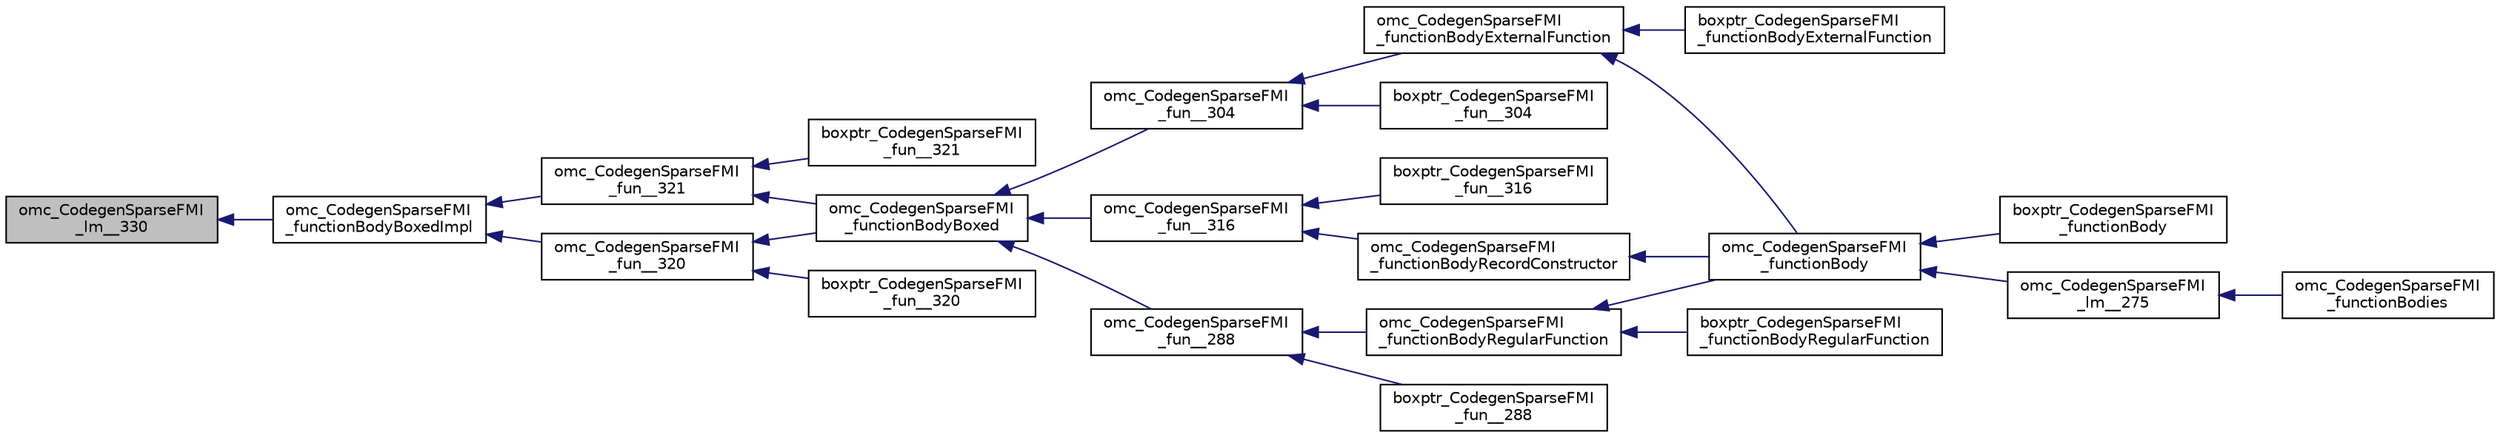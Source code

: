 digraph "omc_CodegenSparseFMI_lm__330"
{
  edge [fontname="Helvetica",fontsize="10",labelfontname="Helvetica",labelfontsize="10"];
  node [fontname="Helvetica",fontsize="10",shape=record];
  rankdir="LR";
  Node188494 [label="omc_CodegenSparseFMI\l_lm__330",height=0.2,width=0.4,color="black", fillcolor="grey75", style="filled", fontcolor="black"];
  Node188494 -> Node188495 [dir="back",color="midnightblue",fontsize="10",style="solid",fontname="Helvetica"];
  Node188495 [label="omc_CodegenSparseFMI\l_functionBodyBoxedImpl",height=0.2,width=0.4,color="black", fillcolor="white", style="filled",URL="$da/d88/_codegen_sparse_f_m_i_8h.html#a374e14fecc50fd4c63813548a397c762"];
  Node188495 -> Node188496 [dir="back",color="midnightblue",fontsize="10",style="solid",fontname="Helvetica"];
  Node188496 [label="omc_CodegenSparseFMI\l_fun__321",height=0.2,width=0.4,color="black", fillcolor="white", style="filled",URL="$d1/d2e/_codegen_sparse_f_m_i_8c.html#a8cade2e4ec39805db763535d48bd114d"];
  Node188496 -> Node188497 [dir="back",color="midnightblue",fontsize="10",style="solid",fontname="Helvetica"];
  Node188497 [label="omc_CodegenSparseFMI\l_functionBodyBoxed",height=0.2,width=0.4,color="black", fillcolor="white", style="filled",URL="$da/d88/_codegen_sparse_f_m_i_8h.html#afbaadfd58af896378134f527670f9d4f"];
  Node188497 -> Node188498 [dir="back",color="midnightblue",fontsize="10",style="solid",fontname="Helvetica"];
  Node188498 [label="omc_CodegenSparseFMI\l_fun__316",height=0.2,width=0.4,color="black", fillcolor="white", style="filled",URL="$d1/d2e/_codegen_sparse_f_m_i_8c.html#a738026f16afd6f8b3c8268d92b370f72"];
  Node188498 -> Node188499 [dir="back",color="midnightblue",fontsize="10",style="solid",fontname="Helvetica"];
  Node188499 [label="omc_CodegenSparseFMI\l_functionBodyRecordConstructor",height=0.2,width=0.4,color="black", fillcolor="white", style="filled",URL="$da/d88/_codegen_sparse_f_m_i_8h.html#adb3b00f50a6550029818d99a604fe774"];
  Node188499 -> Node188500 [dir="back",color="midnightblue",fontsize="10",style="solid",fontname="Helvetica"];
  Node188500 [label="omc_CodegenSparseFMI\l_functionBody",height=0.2,width=0.4,color="black", fillcolor="white", style="filled",URL="$da/d88/_codegen_sparse_f_m_i_8h.html#a8326dd08d50f77b343a0b1e9fdee90d6"];
  Node188500 -> Node188501 [dir="back",color="midnightblue",fontsize="10",style="solid",fontname="Helvetica"];
  Node188501 [label="boxptr_CodegenSparseFMI\l_functionBody",height=0.2,width=0.4,color="black", fillcolor="white", style="filled",URL="$da/d88/_codegen_sparse_f_m_i_8h.html#a1450c37977ff46f0a318f1740d46b3a2"];
  Node188500 -> Node188502 [dir="back",color="midnightblue",fontsize="10",style="solid",fontname="Helvetica"];
  Node188502 [label="omc_CodegenSparseFMI\l_lm__275",height=0.2,width=0.4,color="black", fillcolor="white", style="filled",URL="$d1/d2e/_codegen_sparse_f_m_i_8c.html#afa6f1fb10983410b266344362bafabb7"];
  Node188502 -> Node188503 [dir="back",color="midnightblue",fontsize="10",style="solid",fontname="Helvetica"];
  Node188503 [label="omc_CodegenSparseFMI\l_functionBodies",height=0.2,width=0.4,color="black", fillcolor="white", style="filled",URL="$da/d88/_codegen_sparse_f_m_i_8h.html#ad5d463f801d993e3be31d7c8963771af"];
  Node188498 -> Node188504 [dir="back",color="midnightblue",fontsize="10",style="solid",fontname="Helvetica"];
  Node188504 [label="boxptr_CodegenSparseFMI\l_fun__316",height=0.2,width=0.4,color="black", fillcolor="white", style="filled",URL="$d1/d2e/_codegen_sparse_f_m_i_8c.html#aeddda500cef7cab44010ce995176980d"];
  Node188497 -> Node188505 [dir="back",color="midnightblue",fontsize="10",style="solid",fontname="Helvetica"];
  Node188505 [label="omc_CodegenSparseFMI\l_fun__304",height=0.2,width=0.4,color="black", fillcolor="white", style="filled",URL="$d1/d2e/_codegen_sparse_f_m_i_8c.html#a57330f93f4e1247ce7fda203c8171622"];
  Node188505 -> Node188506 [dir="back",color="midnightblue",fontsize="10",style="solid",fontname="Helvetica"];
  Node188506 [label="omc_CodegenSparseFMI\l_functionBodyExternalFunction",height=0.2,width=0.4,color="black", fillcolor="white", style="filled",URL="$da/d88/_codegen_sparse_f_m_i_8h.html#a5e09b2cb18858511d73890a0bf42cb90"];
  Node188506 -> Node188507 [dir="back",color="midnightblue",fontsize="10",style="solid",fontname="Helvetica"];
  Node188507 [label="boxptr_CodegenSparseFMI\l_functionBodyExternalFunction",height=0.2,width=0.4,color="black", fillcolor="white", style="filled",URL="$da/d88/_codegen_sparse_f_m_i_8h.html#ab8402f23f28f71b20296d942781c5102"];
  Node188506 -> Node188500 [dir="back",color="midnightblue",fontsize="10",style="solid",fontname="Helvetica"];
  Node188505 -> Node188508 [dir="back",color="midnightblue",fontsize="10",style="solid",fontname="Helvetica"];
  Node188508 [label="boxptr_CodegenSparseFMI\l_fun__304",height=0.2,width=0.4,color="black", fillcolor="white", style="filled",URL="$d1/d2e/_codegen_sparse_f_m_i_8c.html#a970f81b9a93864579b5b583b989ed349"];
  Node188497 -> Node188509 [dir="back",color="midnightblue",fontsize="10",style="solid",fontname="Helvetica"];
  Node188509 [label="omc_CodegenSparseFMI\l_fun__288",height=0.2,width=0.4,color="black", fillcolor="white", style="filled",URL="$d1/d2e/_codegen_sparse_f_m_i_8c.html#a9cfea806da7b4a34bf369d04777f7af5"];
  Node188509 -> Node188510 [dir="back",color="midnightblue",fontsize="10",style="solid",fontname="Helvetica"];
  Node188510 [label="omc_CodegenSparseFMI\l_functionBodyRegularFunction",height=0.2,width=0.4,color="black", fillcolor="white", style="filled",URL="$da/d88/_codegen_sparse_f_m_i_8h.html#a35f588d60d8560ad7c541738fc9bc5d0"];
  Node188510 -> Node188511 [dir="back",color="midnightblue",fontsize="10",style="solid",fontname="Helvetica"];
  Node188511 [label="boxptr_CodegenSparseFMI\l_functionBodyRegularFunction",height=0.2,width=0.4,color="black", fillcolor="white", style="filled",URL="$da/d88/_codegen_sparse_f_m_i_8h.html#ad0cd59d6ca1bf8ab02b015f235daadf1"];
  Node188510 -> Node188500 [dir="back",color="midnightblue",fontsize="10",style="solid",fontname="Helvetica"];
  Node188509 -> Node188512 [dir="back",color="midnightblue",fontsize="10",style="solid",fontname="Helvetica"];
  Node188512 [label="boxptr_CodegenSparseFMI\l_fun__288",height=0.2,width=0.4,color="black", fillcolor="white", style="filled",URL="$d1/d2e/_codegen_sparse_f_m_i_8c.html#acb16fb84259b84775f4e210290c73e46"];
  Node188496 -> Node188513 [dir="back",color="midnightblue",fontsize="10",style="solid",fontname="Helvetica"];
  Node188513 [label="boxptr_CodegenSparseFMI\l_fun__321",height=0.2,width=0.4,color="black", fillcolor="white", style="filled",URL="$d1/d2e/_codegen_sparse_f_m_i_8c.html#ae8013c2ad7fc254fb93cc7d2763dbcf5"];
  Node188495 -> Node188514 [dir="back",color="midnightblue",fontsize="10",style="solid",fontname="Helvetica"];
  Node188514 [label="omc_CodegenSparseFMI\l_fun__320",height=0.2,width=0.4,color="black", fillcolor="white", style="filled",URL="$d1/d2e/_codegen_sparse_f_m_i_8c.html#aff450af597c1f906bcb9215fcd08337b"];
  Node188514 -> Node188497 [dir="back",color="midnightblue",fontsize="10",style="solid",fontname="Helvetica"];
  Node188514 -> Node188515 [dir="back",color="midnightblue",fontsize="10",style="solid",fontname="Helvetica"];
  Node188515 [label="boxptr_CodegenSparseFMI\l_fun__320",height=0.2,width=0.4,color="black", fillcolor="white", style="filled",URL="$d1/d2e/_codegen_sparse_f_m_i_8c.html#a6cbd83df71cb360631811d4fc5ff51e7"];
}

